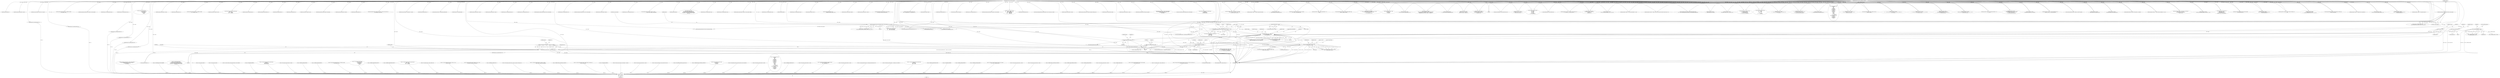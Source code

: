 digraph "0_heimdal_b1e699103f08d6a0ca46a122193c9da65f6cf837_0@API" {
"1000459" [label="(Call,ret = krb5_decrypt_ticket(context, t, &uukey->key, &adtkt, 0))"];
"1000461" [label="(Call,krb5_decrypt_ticket(context, t, &uukey->key, &adtkt, 0))"];
"1000435" [label="(Call,hdb_enctype2key(context, &uu->entry, NULL,\n\t\t\t      t->enc_part.etype, &uukey))"];
"1000419" [label="(Call,krb5_free_principal(context, p))"];
"1000410" [label="(Call,_kdc_db_fetch(context, config, p,\n\t\t\t    HDB_F_GET_KRBTGT, kvno_ptr,\n\t\t\t    NULL, &uu))"];
"1000379" [label="(Call,_krb5_principalname2krb5_principal(context, &p, t->sname, t->realm))"];
"1000240" [label="(Call,krb5_principal_get_comp_string(context, krbtgt->entry.principal, 1))"];
"1000230" [label="(Call,krb5_principal_get_realm(context, krbtgt->entry.principal))"];
"1000134" [label="(MethodParameterIn,krb5_context context)"];
"1000364" [label="(Call,get_krbtgt_realm(&t->sname))"];
"1000135" [label="(MethodParameterIn,krb5_kdc_configuration *config)"];
"1000325" [label="(Call,*kvno_ptr = NULL)"];
"1000404" [label="(Call,kvno_ptr = &second_kvno)"];
"1000330" [label="(Call,b->additional_tickets == NULL)"];
"1000352" [label="(Call,t = &b->additional_tickets->val[0])"];
"1000281" [label="(Call,memset(&adtkt, 0, sizeof(adtkt)))"];
"1002338" [label="(Return,return ret;)"];
"1000830" [label="(Call,krb5_unparse_name(context, sp, &spn))"];
"1000334" [label="(Identifier,NULL)"];
"1000441" [label="(Identifier,NULL)"];
"1000744" [label="(Call,krb5_free_principal(context, sp))"];
"1001656" [label="(Call,ret = _krb5_pac_sign(context, p, ticket->ticket.authtime,\n\t\t\t\t\t s4u2self_impersonated_client->entry.principal,\n\t\t\t\t\t ekey, &tkey_sign->key,\n\t\t\t\t\t &rspac))"];
"1001735" [label="(Call,kdc_log(context, config, 0, \"s4u2self %s impersonating %s to \"\n\t\t    \"service %s %s\", cpn, tpn, spn, str))"];
"1002285" [label="(Call,krb5_free_keyblock_contents(context, &sessionkey))"];
"1000581" [label="(Call,ret == HDB_ERR_NOT_FOUND_HERE)"];
"1000585" [label="(Call,kdc_log(context, config, 5, \"target %s does not have secrets at this KDC, need to proxy\", sp))"];
"1001331" [label="(Call,check_PAC(context, config, cp, NULL,\n\t\t    client, server, krbtgt,\n\t\t    &tkey_check->key,\n\t\t    ekey, &tkey_sign->key,\n\t\t    tgt, &rspac, &signedpath))"];
"1002009" [label="(Call,kdc_log(context, config, 0,\n\t\t    \"Verify delegated PAC failed to %s for client\"\n\t\t    \"%s (%s) as %s from %s with %s\",\n\t\t    spn, cpn, dpn, tpn, from, msg))"];
"1000436" [label="(Identifier,context)"];
"1000325" [label="(Call,*kvno_ptr = NULL)"];
"1001362" [label="(Call,kdc_log(context, config, 0,\n\t\t\"Verify PAC failed for %s (%s) from %s with %s\",\n\t\tspn, cpn, from, msg))"];
"1001908" [label="(Call,krb5_unparse_name(context, dp, &dpn))"];
"1002324" [label="(Call,krb5_free_principal(context, sp))"];
"1001017" [label="(Call,_kdc_get_preferred_key(context, config, server, spn,\n\t\t\t\t\t NULL, &skey))"];
"1001750" [label="(Call,b->additional_tickets != NULL)"];
"1000976" [label="(Call,ret = _kdc_find_etype(context,\n\t\t\t\t  krb5_principal_is_krbtgt(context, sp) ?\n\t\t\t\t  config->tgt_use_strongest_session_key :\n\t\t\t\t  config->svc_use_strongest_session_key, FALSE,\n\t\t\t\t  server, b->etype.val, b->etype.len, &etype,\n\t\t\t\t  NULL))"];
"1000392" [label="(Identifier,t)"];
"1001060" [label="(Call,hdb_enctype2key(context, &krbtgt->entry, NULL, /* XXX use the right kvno! */\n\t\t\t  krbtgt_etype, &tkey_check))"];
"1000615" [label="(Call,ret = krb5_enomem(context))"];
"1002340" [label="(MethodReturn,RET)"];
"1001950" [label="(Call,kdc_log(context, config, 0,\n\t\t    \"constrained delegation from %s (%s) as %s to %s not allowed\",\n\t\t    cpn, dpn, tpn, spn))"];
"1000739" [label="(Call,ret = krb5_enomem(context))"];
"1000435" [label="(Call,hdb_enctype2key(context, &uu->entry, NULL,\n\t\t\t      t->enc_part.etype, &uukey))"];
"1000134" [label="(MethodParameterIn,krb5_context context)"];
"1001396" [label="(Call,kdc_log(context, config, 0,\n\t\t\"KRB5SignedPath check failed for %s (%s) from %s with %s\",\n\t\tspn, cpn, from, msg))"];
"1001462" [label="(Call,ret = _krb5_s4u2self_to_checksumdata(context, &self, &datack))"];
"1002045" [label="(Call,kdc_log(context, config, 0,\n\t\t    \"KRB5SignedPath check from service %s failed \"\n\t\t    \"for delegation to %s for client %s (%s)\"\n\t\t    \"from %s failed with %s\",\n\t\t    spn, tpn, dpn, cpn, from, msg))"];
"1000404" [label="(Call,kvno_ptr = &second_kvno)"];
"1002078" [label="(Call,kdc_log(context, config, 0, \"constrained delegation for %s \"\n\t\t\"from %s (%s) to %s\", tpn, cpn, dpn, spn))"];
"1000289" [label="(Identifier,rspac)"];
"1000873" [label="(Call,ret == HDB_ERR_NOENTRY)"];
"1000346" [label="(Call,kdc_log(context, config, 0,\n\t\t    \"No second ticket present in request\"))"];
"1002168" [label="(Call,krb5_crypto_init(context, &sessionkey, 0, &crypto))"];
"1002335" [label="(Call,free_EncTicketPart(&adtkt))"];
"1000315" [label="(Block,)"];
"1000627" [label="(Call,krb5_free_principal(context, sp))"];
"1000284" [label="(Literal,0)"];
"1000776" [label="(Call,need_referral(context, config, &b->kdc_options, sp, &realms))"];
"1001866" [label="(Call,ret = _krb5_principalname2krb5_principal(context,\n\t\t\t\t\t\t &tp,\n\t\t\t\t\t\t adtkt.cname,\n\t\t\t\t\t\t adtkt.crealm))"];
"1000332" [label="(Identifier,b)"];
"1002306" [label="(Call,_kdc_free_ent(context, s4u2self_impersonated_client))"];
"1001906" [label="(Call,ret = krb5_unparse_name(context, dp, &dpn))"];
"1001320" [label="(Call,kdc_log(context, config, 1, \"Client not found in database: %s\", msg))"];
"1000231" [label="(Identifier,context)"];
"1000285" [label="(Call,sizeof(adtkt))"];
"1000331" [label="(Call,b->additional_tickets)"];
"1001702" [label="(Call,kdc_log(context, config, 0, \"S4U2Self: %s is not allowed \"\n\t\t\t\"to impersonate to service \"\n\t\t\t\"(tried for user %s to service %s)\",\n\t\t\tcpn, tpn, spn))"];
"1000343" [label="(Call,ret = KRB5KDC_ERR_BADOPTION)"];
"1000955" [label="(Call,krb5_clear_error_message(context))"];
"1000338" [label="(Identifier,b)"];
"1002006" [label="(Call,krb5_get_error_message(context, ret))"];
"1000148" [label="(Block,)"];
"1001781" [label="(Call,ret = KRB5KDC_ERR_BADOPTION)"];
"1000635" [label="(Call,krb5_make_principal(context, &sp, r, KRB5_TGS_NAME,\n\t\t\t\t  ref_realm, NULL))"];
"1000460" [label="(Identifier,ret)"];
"1001326" [label="(Call,krb5_free_error_message(context, msg))"];
"1001543" [label="(Call,kdc_log(context, config, 0,\n\t\t\t\"krb5_verify_checksum failed for S4U2Self: %s\", msg))"];
"1000633" [label="(Call,ret = krb5_make_principal(context, &sp, r, KRB5_TGS_NAME,\n\t\t\t\t  ref_realm, NULL))"];
"1001977" [label="(Call,check_PAC(context, config, tp, dp,\n\t\t\tclient, server, krbtgt,\n\t\t\t&clientkey->key,\n\t\t\tekey, &tkey_sign->key,\n\t\t\t&adtkt, &rspac, &ad_signedpath))"];
"1001079" [label="(Call,ret = krb5_make_principal(context,\n                              &krbtgt_out_principal,\n                              our_realm,\n                              KRB5_TGS_NAME,\n                              our_realm,\n                              NULL))"];
"1000957" [label="(Call,ret = KRB5KDC_ERR_ETYPE_NOSUPP)"];
"1001393" [label="(Call,krb5_get_error_message(context, ret))"];
"1001940" [label="(Call,check_constrained_delegation(context, config, clientdb,\n\t\t\t\t\t   client, server, sp))"];
"1001893" [label="(Call,_krb5_principalname2krb5_principal(context,\n\t\t\t\t\t\t &dp,\n\t\t\t\t\t\t t->sname,\n\t\t\t\t\t\t t->realm))"];
"1001081" [label="(Call,krb5_make_principal(context,\n                              &krbtgt_out_principal,\n                              our_realm,\n                              KRB5_TGS_NAME,\n                              our_realm,\n                              NULL))"];
"1001092" [label="(Call,kdc_log(context, config, 0,\n                \"Failed to make krbtgt principal name object for \"\n                \"authz-data signatures\"))"];
"1001490" [label="(Call,krb5_get_error_message(context, ret))"];
"1001839" [label="(Call,ret = KRB5KDC_ERR_ETYPE_NOSUPP)"];
"1001553" [label="(Call,ret = _krb5_principalname2krb5_principal(context,\n\t\t\t\t\t\t     &tp,\n\t\t\t\t\t\t     self.name,\n\t\t\t\t\t\t     self.realm))"];
"1000381" [label="(Call,&p)"];
"1000813" [label="(Call,krb5_make_principal(context, &sp, r, KRB5_TGS_NAME,\n\t\t\t\t    realms[0], NULL))"];
"1000477" [label="(Call,ret = verify_flags(context, config, &adtkt, spn))"];
"1001858" [label="(Call,kdc_log(context, config, 0,\n\t\t    \"failed to decrypt ticket for \"\n\t\t    \"constrained delegation from %s to %s \", cpn, spn))"];
"1001216" [label="(Call,_kdc_get_preferred_key(context, config, krbtgt_out, krbtgt_out_n,\n\t\t\t\t NULL, &tkey_sign))"];
"1002191" [label="(Call,krb5_crypto_destroy(context, crypto))"];
"1001015" [label="(Call,ret = _kdc_get_preferred_key(context, config, server, spn,\n\t\t\t\t\t NULL, &skey))"];
"1001555" [label="(Call,_krb5_principalname2krb5_principal(context,\n\t\t\t\t\t\t     &tp,\n\t\t\t\t\t\t     self.name,\n\t\t\t\t\t\t     self.realm))"];
"1001537" [label="(Call,krb5_get_error_message(context, ret))"];
"1001233" [label="(Call,ret = hdb_enctype2key(context, &krbtgt_out->entry, NULL,\n\t\t\t  tkey_sign->key.keytype, &tkey_sign))"];
"1000981" [label="(Call,krb5_principal_is_krbtgt(context, sp))"];
"1001295" [label="(Call,krb5_principal_get_realm(context, cp))"];
"1001210" [label="(Call,ret = KRB5KRB_AP_ERR_NOT_US)"];
"1002315" [label="(Call,krb5_free_principal(context, tp))"];
"1000807" [label="(Call,krb5_free_principal(context, sp))"];
"1002149" [label="(Call,kdc_log(context, config, 0, \"Request from wrong address\"))"];
"1000352" [label="(Call,t = &b->additional_tickets->val[0])"];
"1001528" [label="(Call,krb5_crypto_destroy(context, crypto))"];
"1002338" [label="(Return,return ret;)"];
"1000471" [label="(Call,_kdc_free_ent(context, uu))"];
"1000499" [label="(Call,_krb5_principalname2krb5_principal(context, &sp, *s, r))"];
"1000528" [label="(Call,krb5_unparse_name(context, cp, &cpn))"];
"1000370" [label="(Call,kdc_log(context, config, 0,\n\t\t    \"Additional ticket is not a ticket-granting ticket\"))"];
"1001008" [label="(Call,kdc_log(context, config, 0,\n\t\t\t\"Server (%s) has no support for etypes\", spn))"];
"1001116" [label="(Call,_kdc_db_fetch(context, config, krbtgt_out_principal,\n\t\t\tHDB_F_GET_KRBTGT, NULL, NULL, &krbtgt_out))"];
"1001573" [label="(Call,krb5_unparse_name(context, tp, &tpn))"];
"1000354" [label="(Call,&b->additional_tickets->val[0])"];
"1000869" [label="(Call,krb5_free_error_message(context, msg))"];
"1001108" [label="(Call,kdc_log(context, config, 0,\n                \"Failed to make krbtgt principal name object for \"\n                \"authz-data signatures\"))"];
"1001549" [label="(Call,krb5_free_error_message(context, msg))"];
"1001050" [label="(Call,krb5_generate_random_keyblock(context, etype, &sessionkey))"];
"1002127" [label="(Call,kdc_log(context, config, 0, \"Inconsistent request.\"))"];
"1002197" [label="(Call,kdc_log(context, config, 0,\n\t\t    \"Failed building server referral\"))"];
"1000472" [label="(Identifier,context)"];
"1000416" [label="(Identifier,NULL)"];
"1000717" [label="(Call,kdc_log(context, config, 5, \"krbtgt from %s via %s for \"\n                        \"realm %s not found, trying %s\", tgt->crealm,\n                        our_realm, req_rlm, new_rlm))"];
"1001317" [label="(Call,krb5_get_error_message(context, ret))"];
"1001165" [label="(Call,krb5_principal_get_realm(context, server->entry.principal))"];
"1001456" [label="(Call,kdc_log(context, config, 0, \"Failed to decode PA-S4U2Self\"))"];
"1000850" [label="(Call,krb5_free_host_realm(context, realms))"];
"1001405" [label="(Call,krb5_free_error_message(context, msg))"];
"1001098" [label="(Call,ret = krb5_unparse_name(context, krbtgt_out_principal, &krbtgt_out_n))"];
"1000686" [label="(Call,ret = _krb5_find_capath(context, tgt->crealm, our_realm,\n                                        req_rlm, TRUE, &capath, &num_capath))"];
"1000353" [label="(Identifier,t)"];
"1001305" [label="(Call,ret = KRB5KDC_ERR_C_PRINCIPAL_UNKNOWN)"];
"1000367" [label="(Identifier,t)"];
"1000464" [label="(Call,&uukey->key)"];
"1001804" [label="(Call,hdb_enctype2key(context, &client->entry,\n\t\t\t      hdb_kvno2keys(context, &client->entry,\n\t\t\t\t\t    t->enc_part.kvno ? * t->enc_part.kvno : 0),\n\t\t\t      t->enc_part.etype, &clientkey))"];
"1001214" [label="(Call,ret = _kdc_get_preferred_key(context, config, krbtgt_out, krbtgt_out_n,\n\t\t\t\t NULL, &tkey_sign))"];
"1001252" [label="(Call,kdc_log(context, config, 0,\n\t\t    \"Failed to find key for krbtgt PAC signature\"))"];
"1000688" [label="(Call,_krb5_find_capath(context, tgt->crealm, our_realm,\n                                        req_rlm, TRUE, &capath, &num_capath))"];
"1000232" [label="(Call,krbtgt->entry.principal)"];
"1001684" [label="(Call,kdc_log(context, config, 0, \"PAC signing failed for -- %s\",\n\t\t\t\ttpn))"];
"1000741" [label="(Call,krb5_enomem(context))"];
"1000978" [label="(Call,_kdc_find_etype(context,\n\t\t\t\t  krb5_principal_is_krbtgt(context, sp) ?\n\t\t\t\t  config->tgt_use_strongest_session_key :\n\t\t\t\t  config->svc_use_strongest_session_key, FALSE,\n\t\t\t\t  server, b->etype.val, b->etype.len, &etype,\n\t\t\t\t  NULL))"];
"1000426" [label="(Call,ret == HDB_ERR_NOENTRY)"];
"1001143" [label="(Call,kdc_log(context, config, 0,\n\t\t\"No such principal %s (needed for authz-data signature keys) \"\n\t\t\"while processing TGS-REQ for service %s with krbtg %s\",\n\t\tkrbtgt_out_n, spn, (ret == 0) ? ktpn : \"<unknown>\"))"];
"1001371" [label="(Call,krb5_free_error_message(context, msg))"];
"1000463" [label="(Identifier,t)"];
"1002166" [label="(Call,ret = krb5_crypto_init(context, &sessionkey, 0, &crypto))"];
"1001693" [label="(Call,check_s4u2self(context, config, clientdb, client, sp))"];
"1000468" [label="(Call,&adtkt)"];
"1000526" [label="(Call,ret = krb5_unparse_name(context, cp, &cpn))"];
"1001630" [label="(Call,krb5_free_error_message(context, msg))"];
"1000282" [label="(Call,&adtkt)"];
"1001962" [label="(Call,verify_flags(context, config, &adtkt, tpn))"];
"1001691" [label="(Call,ret = check_s4u2self(context, config, clientdb, client, sp))"];
"1002208" [label="(Call,ret = add_METHOD_DATA(&enc_pa_data, &pa))"];
"1001499" [label="(Call,kdc_log(context, config, 0, \"krb5_crypto_init failed: %s\", msg))"];
"1000412" [label="(Identifier,config)"];
"1000876" [label="(Call,ret = KRB5KDC_ERR_S_PRINCIPAL_UNKNOWN)"];
"1000423" [label="(Identifier,ret)"];
"1000419" [label="(Call,krb5_free_principal(context, p))"];
"1000558" [label="(Call,kdc_log(context, config, 0,\n\t\t\"TGS-REQ %s from %s for %s\", cpn, from, spn))"];
"1001184" [label="(Call,krb5_unparse_name(context, krbtgt_out->entry.principal, &ktpn))"];
"1000379" [label="(Call,_krb5_principalname2krb5_principal(context, &p, t->sname, t->realm))"];
"1000363" [label="(Call,!get_krbtgt_realm(&t->sname))"];
"1000420" [label="(Identifier,context)"];
"1001784" [label="(Call,kdc_log(context, config, 0,\n\t\t    \"Constrained delegation done on service ticket %s/%s\",\n\t\t    cpn, spn))"];
"1001845" [label="(Call,krb5_decrypt_ticket(context, t, &clientkey->key, &adtkt, 0))"];
"1000281" [label="(Call,memset(&adtkt, 0, sizeof(adtkt)))"];
"1001623" [label="(Call,kdc_log(context, config, 1,\n\t\t\t    \"S2U4Self principal to impersonate %s not found in database: %s\",\n\t\t\t    tpn, msg))"];
"1002087" [label="(Call,ret = kdc_check_flags(context, config,\n\t\t\t  client, cpn,\n\t\t\t  server, spn,\n\t\t\t  FALSE))"];
"1002042" [label="(Call,krb5_get_error_message(context, ret))"];
"1000326" [label="(Identifier,kvno_ptr)"];
"1001048" [label="(Call,ret = krb5_generate_random_keyblock(context, etype, &sessionkey))"];
"1001571" [label="(Call,ret = krb5_unparse_name(context, tp, &tpn))"];
"1000247" [label="(Literal,1)"];
"1000380" [label="(Identifier,context)"];
"1001644" [label="(Call,kdc_log(context, config, 0, \"PAC generation failed for -- %s\",\n\t\t\t    tpn))"];
"1000240" [label="(Call,krb5_principal_get_comp_string(context, krbtgt->entry.principal, 1))"];
"1002056" [label="(Call,krb5_free_error_message(context, msg))"];
"1000414" [label="(Identifier,HDB_F_GET_KRBTGT)"];
"1002229" [label="(Call,ret = tgs_make_reply(context,\n\t\t\t config,\n\t\t\t b,\n\t\t\t tp,\n\t\t\t tgt,\n\t\t\t replykey,\n\t\t\t rk_is_subkey,\n\t\t\t ekey,\n\t\t\t &sessionkey,\n\t\t\t kvno,\n\t\t\t *auth_data,\n\t\t\t server,\n\t\t\t rsp,\n \t\t\t spn,\n \t\t\t client,\n \t\t\t cp,\n                         tgt_realm,\n \t\t\t krbtgt_out,\n \t\t\t tkey_sign->key.keytype,\n \t\t\t spp,\n\t\t\t &rspac,\n\t\t\t &enc_pa_data,\n\t\t\t e_text,\n\t\t\t reply))"];
"1001158" [label="(Call,ret = KRB5KRB_AP_ERR_NOT_US)"];
"1000617" [label="(Call,krb5_enomem(context))"];
"1000242" [label="(Call,krbtgt->entry.principal)"];
"1000569" [label="(Call,_kdc_db_fetch(context, config, sp, HDB_F_GET_SERVER | flags,\n\t\t\tNULL, NULL, &server))"];
"1000470" [label="(Literal,0)"];
"1001505" [label="(Call,krb5_free_error_message(context, msg))"];
"1002296" [label="(Call,_kdc_free_ent(context, server))"];
"1002160" [label="(Call,kdc_log(context, config, 0,\n\t\t\"Adding server referral to %s\", ref_realm))"];
"1002138" [label="(Call,_kdc_check_addresses(context, config, tgt->caddr, from_addr))"];
"1000750" [label="(Call,krb5_make_principal(context, &sp, r,\n                                    KRB5_TGS_NAME, ref_realm, NULL))"];
"1000854" [label="(Call,krb5_free_host_realm(context, realms))"];
"1000417" [label="(Call,&uu)"];
"1000506" [label="(Call,ret = krb5_unparse_name(context, sp, &spn))"];
"1001260" [label="(Call,_kdc_db_fetch(context, config, cp, HDB_F_GET_CLIENT | flags,\n\t\t\tNULL, &clientdb, &client))"];
"1002339" [label="(Identifier,ret)"];
"1000327" [label="(Identifier,NULL)"];
"1002089" [label="(Call,kdc_check_flags(context, config,\n\t\t\t  client, cpn,\n\t\t\t  server, spn,\n\t\t\t  FALSE))"];
"1001437" [label="(Call,ret = decode_PA_S4U2Self(sdata->padata_value.data,\n\t\t\t\t     sdata->padata_value.length,\n\t\t\t\t     &self, NULL))"];
"1001193" [label="(Call,kdc_log(context, config, 0,\n\t\t\"Request with wrong krbtgt: %s\",\n\t\t(ret == 0) ? ktpn : \"<unknown>\"))"];
"1000765" [label="(Call,krb5_unparse_name(context, sp, &spn))"];
"1001235" [label="(Call,hdb_enctype2key(context, &krbtgt_out->entry, NULL,\n\t\t\t  tkey_sign->key.keytype, &tkey_sign))"];
"1000452" [label="(Call,_kdc_free_ent(context, uu))"];
"1001134" [label="(Call,krb5_unparse_name(context, krbtgt->entry.principal, &ktpn))"];
"1002026" [label="(Call,check_KRB5SignedPath(context,\n\t\t\t\t   config,\n\t\t\t\t   krbtgt,\n\t\t\t\t   cp,\n\t\t\t\t   &adtkt,\n\t\t\t\t   NULL,\n\t\t\t\t   &ad_signedpath))"];
"1000409" [label="(Identifier,ret)"];
"1000651" [label="(Call,ret = krb5_unparse_name(context, sp, &spn))"];
"1000459" [label="(Call,ret = krb5_decrypt_ticket(context, t, &uukey->key, &adtkt, 0))"];
"1000862" [label="(Call,kdc_log(context, config, 0,\n\t\t\"Server not found in database: %s: %s\", spn, msg))"];
"1001634" [label="(Call,ret = _kdc_pac_generate(context, s4u2self_impersonated_client, &p))"];
"1001810" [label="(Call,hdb_kvno2keys(context, &client->entry,\n\t\t\t\t\t    t->enc_part.kvno ? * t->enc_part.kvno : 0))"];
"1002301" [label="(Call,_kdc_free_ent(context, client))"];
"1002318" [label="(Call,krb5_free_principal(context, cp))"];
"1002291" [label="(Call,_kdc_free_ent(context, krbtgt_out))"];
"1001843" [label="(Call,ret = krb5_decrypt_ticket(context, t, &clientkey->key, &adtkt, 0))"];
"1000859" [label="(Call,krb5_get_error_message(context, ret))"];
"1000406" [label="(Call,&second_kvno)"];
"1000386" [label="(Call,t->realm)"];
"1001377" [label="(Call,check_KRB5SignedPath(context,\n\t\t\t       config,\n\t\t\t       krbtgt,\n\t\t\t       cp,\n\t\t\t       tgt,\n\t\t\t       &spp,\n\t\t\t       &signedpath))"];
"1001891" [label="(Call,ret = _krb5_principalname2krb5_principal(context,\n\t\t\t\t\t\t &dp,\n\t\t\t\t\t\t t->sname,\n\t\t\t\t\t\t t->realm))"];
"1001227" [label="(Call,kdc_log(context, config, 0,\n\t\t    \"Failed to find key for krbtgt PAC signature\"))"];
"1001172" [label="(Call,krb5_principal_get_realm(context, krbtgt_out->entry.principal))"];
"1001073" [label="(Call,kdc_log(context, config, 0,\n\t\t    \"Failed to find key for krbtgt PAC check\"))"];
"1001511" [label="(Call,krb5_verify_checksum(context,\n\t\t\t\t       crypto,\n\t\t\t\t       KRB5_KU_OTHER_CKSUM,\n\t\t\t\t       datack.data,\n\t\t\t\t       datack.length,\n\t\t\t\t       &self.cksum))"];
"1001308" [label="(Call,kdc_log(context, config, 1, \"Client no longer in database: %s\",\n\t\t    cpn))"];
"1002321" [label="(Call,krb5_free_principal(context, dp))"];
"1000516" [label="(Call,_krb5_principalname2krb5_principal(context, &cp, tgt->cname, tgt->crealm))"];
"1001883" [label="(Call,krb5_unparse_name(context, tp, &tpn))"];
"1000447" [label="(Call,&uukey)"];
"1002180" [label="(Call,build_server_referral(context, config, crypto, ref_realm,\n\t\t\t\t    NULL, s, &pa.padata_value))"];
"1000455" [label="(Call,ret = KRB5KDC_ERR_ETYPE_NOSUPP)"];
"1001028" [label="(Call,kdc_log(context, config, 0,\n\t\t\t\"Server (%s) has no supported etypes\", spn))"];
"1001302" [label="(Call,ret == HDB_ERR_NOENTRY)"];
"1000408" [label="(Call,ret = _kdc_db_fetch(context, config, p,\n\t\t\t    HDB_F_GET_KRBTGT, kvno_ptr,\n\t\t\t    NULL, &uu))"];
"1002064" [label="(Call,ret = KRB5KDC_ERR_BADOPTION)"];
"1000479" [label="(Call,verify_flags(context, config, &adtkt, spn))"];
"1000462" [label="(Identifier,context)"];
"1001620" [label="(Call,krb5_get_error_message(context, ret))"];
"1000437" [label="(Call,&uu->entry)"];
"1001100" [label="(Call,krb5_unparse_name(context, krbtgt_out_principal, &krbtgt_out_n))"];
"1000838" [label="(Call,krb5_free_host_realm(context, realms))"];
"1000230" [label="(Call,krb5_principal_get_realm(context, krbtgt->entry.principal))"];
"1000364" [label="(Call,get_krbtgt_realm(&t->sname))"];
"1000395" [label="(Block,)"];
"1000461" [label="(Call,krb5_decrypt_ticket(context, t, &uukey->key, &adtkt, 0))"];
"1000798" [label="(Call,kdc_log(context, config, 5,\n\t\t\t\"Returning a referral to realm %s for \"\n\t\t\t\"server %s that was not found\",\n\t\t\trealms[0], spn))"];
"1000548" [label="(Call,kdc_log(context, config, 0,\n\t\t\"TGS-REQ %s from %s for %s [%s]\",\n\t\tcpn, from, spn, opt_str))"];
"1002114" [label="(Call,krb5_principal_compare(context,\n\t\t\t       krbtgt->entry.principal,\n\t\t\t       server->entry.principal))"];
"1000413" [label="(Identifier,p)"];
"1000653" [label="(Call,krb5_unparse_name(context, sp, &spn))"];
"1000411" [label="(Identifier,context)"];
"1000620" [label="(Call,kdc_log(context, config, 5,\n\t\t\"Returning a referral to realm %s for \"\n\t\t\"server %s.\",\n\t\tref_realm, spn))"];
"1002327" [label="(Call,krb5_free_principal(context, krbtgt_out_principal))"];
"1000241" [label="(Identifier,context)"];
"1001658" [label="(Call,_krb5_pac_sign(context, p, ticket->ticket.authtime,\n\t\t\t\t\t s4u2self_impersonated_client->entry.principal,\n\t\t\t\t\t ekey, &tkey_sign->key,\n\t\t\t\t\t &rspac))"];
"1002146" [label="(Call,ret = KRB5KRB_AP_ERR_BADADDR)"];
"1001464" [label="(Call,_krb5_s4u2self_to_checksumdata(context, &self, &datack))"];
"1000433" [label="(Call,ret = hdb_enctype2key(context, &uu->entry, NULL,\n\t\t\t      t->enc_part.etype, &uukey))"];
"1000442" [label="(Call,t->enc_part.etype)"];
"1001595" [label="(Call,_kdc_db_fetch(context, config, tp, HDB_F_GET_CLIENT | flags,\n\t\t\t\t    NULL, &s4u2self_impersonated_clientdb, &s4u2self_impersonated_client))"];
"1002178" [label="(Call,ret = build_server_referral(context, config, crypto, ref_realm,\n\t\t\t\t    NULL, s, &pa.padata_value))"];
"1001359" [label="(Call,krb5_get_error_message(context, ret))"];
"1000410" [label="(Call,_kdc_db_fetch(context, config, p,\n\t\t\t    HDB_F_GET_KRBTGT, kvno_ptr,\n\t\t\t    NULL, &uu))"];
"1000763" [label="(Call,ret = krb5_unparse_name(context, sp, &spn))"];
"1000135" [label="(MethodParameterIn,krb5_kdc_configuration *config)"];
"1001881" [label="(Call,ret = krb5_unparse_name(context, tp, &tpn))"];
"1000429" [label="(Call,ret = KRB5KDC_ERR_S_PRINCIPAL_UNKNOWN)"];
"1001868" [label="(Call,_krb5_principalname2krb5_principal(context,\n\t\t\t\t\t\t &tp,\n\t\t\t\t\t\t adtkt.cname,\n\t\t\t\t\t\t adtkt.crealm))"];
"1002231" [label="(Call,tgs_make_reply(context,\n\t\t\t config,\n\t\t\t b,\n\t\t\t tp,\n\t\t\t tgt,\n\t\t\t replykey,\n\t\t\t rk_is_subkey,\n\t\t\t ekey,\n\t\t\t &sessionkey,\n\t\t\t kvno,\n\t\t\t *auth_data,\n\t\t\t server,\n\t\t\t rsp,\n \t\t\t spn,\n \t\t\t client,\n \t\t\t cp,\n                         tgt_realm,\n \t\t\t krbtgt_out,\n \t\t\t tkey_sign->key.keytype,\n \t\t\t spp,\n\t\t\t &rspac,\n\t\t\t &enc_pa_data,\n\t\t\t e_text,\n\t\t\t reply))"];
"1002132" [label="(Call,ret = KRB5KDC_ERR_SERVER_NOMATCH)"];
"1000383" [label="(Call,t->sname)"];
"1000415" [label="(Identifier,kvno_ptr)"];
"1000228" [label="(Call,*tgt_realm = /* Realm of TGT issuer */\n        krb5_principal_get_realm(context, krbtgt->entry.principal))"];
"1000421" [label="(Identifier,p)"];
"1001934" [label="(Call,ret = KRB5KDC_ERR_BADOPTION)"];
"1000828" [label="(Call,ret = krb5_unparse_name(context, sp, &spn))"];
"1000329" [label="(Call,b->additional_tickets == NULL ||\n\t   b->additional_tickets->len == 0)"];
"1000365" [label="(Call,&t->sname)"];
"1000330" [label="(Call,b->additional_tickets == NULL)"];
"1001925" [label="(Call,kdc_log(context, config, 0,\n\t\t    \"Missing forwardable flag on ticket for \"\n\t\t    \"constrained delegation from %s (%s) as %s to %s \",\n\t\t    cpn, dpn, tpn, spn))"];
"1000375" [label="(Call,ret = KRB5KDC_ERR_POLICY)"];
"1000405" [label="(Identifier,kvno_ptr)"];
"1001636" [label="(Call,_kdc_pac_generate(context, s4u2self_impersonated_client, &p))"];
"1000238" [label="(Call,*our_realm = /* Realm of this KDC */\n         krb5_principal_get_comp_string(context, krbtgt->entry.principal, 1))"];
"1001938" [label="(Call,ret = check_constrained_delegation(context, config, clientdb,\n\t\t\t\t\t   client, server, sp))"];
"1000950" [label="(Call,kdc_log(context, config, 0,\n\t\t\t\"Addition ticket have not matching etypes\"))"];
"1001678" [label="(Call,krb5_pac_free(context, p))"];
"1002067" [label="(Call,kdc_log(context, config, 0,\n\t\t    \"Ticket not signed with PAC nor SignedPath service %s failed \"\n\t\t    \"for delegation to %s for client %s (%s)\"\n\t\t    \"from %s\",\n\t\t    spn, tpn, dpn, cpn, from))"];
"1000508" [label="(Call,krb5_unparse_name(context, sp, &spn))"];
"1002279" [label="(Call,_krb5_free_capath(context, capath))"];
"1001475" [label="(Call,krb5_crypto_init(context, &tgt->key, 0, &crypto))"];
"1001285" [label="(Call,krb5_principal_get_realm(context, krbtgt_out->entry.principal))"];
"1002020" [label="(Call,krb5_free_error_message(context, msg))"];
"1001960" [label="(Call,ret = verify_flags(context, config, &adtkt, tpn))"];
"1001058" [label="(Call,ret = hdb_enctype2key(context, &krbtgt->entry, NULL, /* XXX use the right kvno! */\n\t\t\t  krbtgt_etype, &tkey_check))"];
"1002223" [label="(Call,kdc_log(context, config, 0,\n\t\t    \"Add server referral METHOD-DATA failed\"))"];
"1000459" -> "1000315"  [label="AST: "];
"1000459" -> "1000461"  [label="CFG: "];
"1000460" -> "1000459"  [label="AST: "];
"1000461" -> "1000459"  [label="AST: "];
"1000472" -> "1000459"  [label="CFG: "];
"1000459" -> "1002340"  [label="DDG: krb5_decrypt_ticket(context, t, &uukey->key, &adtkt, 0)"];
"1000459" -> "1002340"  [label="DDG: ret"];
"1000461" -> "1000459"  [label="DDG: &adtkt"];
"1000461" -> "1000459"  [label="DDG: &uukey->key"];
"1000461" -> "1000459"  [label="DDG: context"];
"1000461" -> "1000459"  [label="DDG: 0"];
"1000461" -> "1000459"  [label="DDG: t"];
"1000459" -> "1002338"  [label="DDG: ret"];
"1000461" -> "1000470"  [label="CFG: "];
"1000462" -> "1000461"  [label="AST: "];
"1000463" -> "1000461"  [label="AST: "];
"1000464" -> "1000461"  [label="AST: "];
"1000468" -> "1000461"  [label="AST: "];
"1000470" -> "1000461"  [label="AST: "];
"1000461" -> "1002340"  [label="DDG: t"];
"1000461" -> "1002340"  [label="DDG: &uukey->key"];
"1000435" -> "1000461"  [label="DDG: context"];
"1000134" -> "1000461"  [label="DDG: context"];
"1000352" -> "1000461"  [label="DDG: t"];
"1000281" -> "1000461"  [label="DDG: &adtkt"];
"1000461" -> "1000471"  [label="DDG: context"];
"1000461" -> "1000479"  [label="DDG: &adtkt"];
"1000461" -> "1002335"  [label="DDG: &adtkt"];
"1000435" -> "1000433"  [label="AST: "];
"1000435" -> "1000447"  [label="CFG: "];
"1000436" -> "1000435"  [label="AST: "];
"1000437" -> "1000435"  [label="AST: "];
"1000441" -> "1000435"  [label="AST: "];
"1000442" -> "1000435"  [label="AST: "];
"1000447" -> "1000435"  [label="AST: "];
"1000433" -> "1000435"  [label="CFG: "];
"1000435" -> "1002340"  [label="DDG: t->enc_part.etype"];
"1000435" -> "1002340"  [label="DDG: &uu->entry"];
"1000435" -> "1002340"  [label="DDG: &uukey"];
"1000435" -> "1002340"  [label="DDG: NULL"];
"1000435" -> "1000433"  [label="DDG: t->enc_part.etype"];
"1000435" -> "1000433"  [label="DDG: NULL"];
"1000435" -> "1000433"  [label="DDG: &uu->entry"];
"1000435" -> "1000433"  [label="DDG: &uukey"];
"1000435" -> "1000433"  [label="DDG: context"];
"1000419" -> "1000435"  [label="DDG: context"];
"1000134" -> "1000435"  [label="DDG: context"];
"1000410" -> "1000435"  [label="DDG: NULL"];
"1000435" -> "1000452"  [label="DDG: context"];
"1000435" -> "1000569"  [label="DDG: NULL"];
"1000435" -> "1001804"  [label="DDG: t->enc_part.etype"];
"1000419" -> "1000315"  [label="AST: "];
"1000419" -> "1000421"  [label="CFG: "];
"1000420" -> "1000419"  [label="AST: "];
"1000421" -> "1000419"  [label="AST: "];
"1000423" -> "1000419"  [label="CFG: "];
"1000419" -> "1002340"  [label="DDG: p"];
"1000419" -> "1002340"  [label="DDG: krb5_free_principal(context, p)"];
"1000410" -> "1000419"  [label="DDG: context"];
"1000410" -> "1000419"  [label="DDG: p"];
"1000134" -> "1000419"  [label="DDG: context"];
"1000419" -> "1002279"  [label="DDG: context"];
"1000410" -> "1000408"  [label="AST: "];
"1000410" -> "1000417"  [label="CFG: "];
"1000411" -> "1000410"  [label="AST: "];
"1000412" -> "1000410"  [label="AST: "];
"1000413" -> "1000410"  [label="AST: "];
"1000414" -> "1000410"  [label="AST: "];
"1000415" -> "1000410"  [label="AST: "];
"1000416" -> "1000410"  [label="AST: "];
"1000417" -> "1000410"  [label="AST: "];
"1000408" -> "1000410"  [label="CFG: "];
"1000410" -> "1002340"  [label="DDG: config"];
"1000410" -> "1002340"  [label="DDG: HDB_F_GET_KRBTGT"];
"1000410" -> "1002340"  [label="DDG: NULL"];
"1000410" -> "1002340"  [label="DDG: kvno_ptr"];
"1000410" -> "1002340"  [label="DDG: &uu"];
"1000410" -> "1000408"  [label="DDG: HDB_F_GET_KRBTGT"];
"1000410" -> "1000408"  [label="DDG: NULL"];
"1000410" -> "1000408"  [label="DDG: kvno_ptr"];
"1000410" -> "1000408"  [label="DDG: &uu"];
"1000410" -> "1000408"  [label="DDG: p"];
"1000410" -> "1000408"  [label="DDG: config"];
"1000410" -> "1000408"  [label="DDG: context"];
"1000379" -> "1000410"  [label="DDG: context"];
"1000134" -> "1000410"  [label="DDG: context"];
"1000135" -> "1000410"  [label="DDG: config"];
"1000325" -> "1000410"  [label="DDG: kvno_ptr"];
"1000404" -> "1000410"  [label="DDG: kvno_ptr"];
"1000330" -> "1000410"  [label="DDG: NULL"];
"1000410" -> "1000479"  [label="DDG: config"];
"1000410" -> "1001116"  [label="DDG: HDB_F_GET_KRBTGT"];
"1000379" -> "1000315"  [label="AST: "];
"1000379" -> "1000386"  [label="CFG: "];
"1000380" -> "1000379"  [label="AST: "];
"1000381" -> "1000379"  [label="AST: "];
"1000383" -> "1000379"  [label="AST: "];
"1000386" -> "1000379"  [label="AST: "];
"1000392" -> "1000379"  [label="CFG: "];
"1000379" -> "1002340"  [label="DDG: t->sname"];
"1000379" -> "1002340"  [label="DDG: _krb5_principalname2krb5_principal(context, &p, t->sname, t->realm)"];
"1000379" -> "1002340"  [label="DDG: t->realm"];
"1000379" -> "1002340"  [label="DDG: &p"];
"1000240" -> "1000379"  [label="DDG: context"];
"1000134" -> "1000379"  [label="DDG: context"];
"1000364" -> "1000379"  [label="DDG: &t->sname"];
"1000379" -> "1001636"  [label="DDG: &p"];
"1000379" -> "1001893"  [label="DDG: t->sname"];
"1000379" -> "1001893"  [label="DDG: t->realm"];
"1000240" -> "1000238"  [label="AST: "];
"1000240" -> "1000247"  [label="CFG: "];
"1000241" -> "1000240"  [label="AST: "];
"1000242" -> "1000240"  [label="AST: "];
"1000247" -> "1000240"  [label="AST: "];
"1000238" -> "1000240"  [label="CFG: "];
"1000240" -> "1002340"  [label="DDG: krbtgt->entry.principal"];
"1000240" -> "1000238"  [label="DDG: context"];
"1000240" -> "1000238"  [label="DDG: krbtgt->entry.principal"];
"1000240" -> "1000238"  [label="DDG: 1"];
"1000230" -> "1000240"  [label="DDG: context"];
"1000230" -> "1000240"  [label="DDG: krbtgt->entry.principal"];
"1000134" -> "1000240"  [label="DDG: context"];
"1000240" -> "1000346"  [label="DDG: context"];
"1000240" -> "1000370"  [label="DDG: context"];
"1000240" -> "1000499"  [label="DDG: context"];
"1000240" -> "1001134"  [label="DDG: krbtgt->entry.principal"];
"1000240" -> "1002114"  [label="DDG: krbtgt->entry.principal"];
"1000230" -> "1000228"  [label="AST: "];
"1000230" -> "1000232"  [label="CFG: "];
"1000231" -> "1000230"  [label="AST: "];
"1000232" -> "1000230"  [label="AST: "];
"1000228" -> "1000230"  [label="CFG: "];
"1000230" -> "1000228"  [label="DDG: context"];
"1000230" -> "1000228"  [label="DDG: krbtgt->entry.principal"];
"1000134" -> "1000230"  [label="DDG: context"];
"1000134" -> "1000133"  [label="AST: "];
"1000134" -> "1002340"  [label="DDG: context"];
"1000134" -> "1000346"  [label="DDG: context"];
"1000134" -> "1000370"  [label="DDG: context"];
"1000134" -> "1000452"  [label="DDG: context"];
"1000134" -> "1000471"  [label="DDG: context"];
"1000134" -> "1000479"  [label="DDG: context"];
"1000134" -> "1000499"  [label="DDG: context"];
"1000134" -> "1000508"  [label="DDG: context"];
"1000134" -> "1000516"  [label="DDG: context"];
"1000134" -> "1000528"  [label="DDG: context"];
"1000134" -> "1000548"  [label="DDG: context"];
"1000134" -> "1000558"  [label="DDG: context"];
"1000134" -> "1000569"  [label="DDG: context"];
"1000134" -> "1000585"  [label="DDG: context"];
"1000134" -> "1000617"  [label="DDG: context"];
"1000134" -> "1000620"  [label="DDG: context"];
"1000134" -> "1000627"  [label="DDG: context"];
"1000134" -> "1000635"  [label="DDG: context"];
"1000134" -> "1000653"  [label="DDG: context"];
"1000134" -> "1000688"  [label="DDG: context"];
"1000134" -> "1000717"  [label="DDG: context"];
"1000134" -> "1000741"  [label="DDG: context"];
"1000134" -> "1000744"  [label="DDG: context"];
"1000134" -> "1000750"  [label="DDG: context"];
"1000134" -> "1000765"  [label="DDG: context"];
"1000134" -> "1000776"  [label="DDG: context"];
"1000134" -> "1000798"  [label="DDG: context"];
"1000134" -> "1000807"  [label="DDG: context"];
"1000134" -> "1000813"  [label="DDG: context"];
"1000134" -> "1000830"  [label="DDG: context"];
"1000134" -> "1000838"  [label="DDG: context"];
"1000134" -> "1000850"  [label="DDG: context"];
"1000134" -> "1000854"  [label="DDG: context"];
"1000134" -> "1000859"  [label="DDG: context"];
"1000134" -> "1000862"  [label="DDG: context"];
"1000134" -> "1000869"  [label="DDG: context"];
"1000134" -> "1000950"  [label="DDG: context"];
"1000134" -> "1000955"  [label="DDG: context"];
"1000134" -> "1000978"  [label="DDG: context"];
"1000134" -> "1000981"  [label="DDG: context"];
"1000134" -> "1001008"  [label="DDG: context"];
"1000134" -> "1001017"  [label="DDG: context"];
"1000134" -> "1001028"  [label="DDG: context"];
"1000134" -> "1001050"  [label="DDG: context"];
"1000134" -> "1001060"  [label="DDG: context"];
"1000134" -> "1001073"  [label="DDG: context"];
"1000134" -> "1001081"  [label="DDG: context"];
"1000134" -> "1001092"  [label="DDG: context"];
"1000134" -> "1001100"  [label="DDG: context"];
"1000134" -> "1001108"  [label="DDG: context"];
"1000134" -> "1001116"  [label="DDG: context"];
"1000134" -> "1001134"  [label="DDG: context"];
"1000134" -> "1001143"  [label="DDG: context"];
"1000134" -> "1001165"  [label="DDG: context"];
"1000134" -> "1001172"  [label="DDG: context"];
"1000134" -> "1001184"  [label="DDG: context"];
"1000134" -> "1001193"  [label="DDG: context"];
"1000134" -> "1001216"  [label="DDG: context"];
"1000134" -> "1001227"  [label="DDG: context"];
"1000134" -> "1001235"  [label="DDG: context"];
"1000134" -> "1001252"  [label="DDG: context"];
"1000134" -> "1001260"  [label="DDG: context"];
"1000134" -> "1001285"  [label="DDG: context"];
"1000134" -> "1001295"  [label="DDG: context"];
"1000134" -> "1001308"  [label="DDG: context"];
"1000134" -> "1001317"  [label="DDG: context"];
"1000134" -> "1001320"  [label="DDG: context"];
"1000134" -> "1001326"  [label="DDG: context"];
"1000134" -> "1001331"  [label="DDG: context"];
"1000134" -> "1001359"  [label="DDG: context"];
"1000134" -> "1001362"  [label="DDG: context"];
"1000134" -> "1001371"  [label="DDG: context"];
"1000134" -> "1001377"  [label="DDG: context"];
"1000134" -> "1001393"  [label="DDG: context"];
"1000134" -> "1001396"  [label="DDG: context"];
"1000134" -> "1001405"  [label="DDG: context"];
"1000134" -> "1001456"  [label="DDG: context"];
"1000134" -> "1001464"  [label="DDG: context"];
"1000134" -> "1001475"  [label="DDG: context"];
"1000134" -> "1001490"  [label="DDG: context"];
"1000134" -> "1001499"  [label="DDG: context"];
"1000134" -> "1001505"  [label="DDG: context"];
"1000134" -> "1001511"  [label="DDG: context"];
"1000134" -> "1001528"  [label="DDG: context"];
"1000134" -> "1001537"  [label="DDG: context"];
"1000134" -> "1001543"  [label="DDG: context"];
"1000134" -> "1001549"  [label="DDG: context"];
"1000134" -> "1001555"  [label="DDG: context"];
"1000134" -> "1001573"  [label="DDG: context"];
"1000134" -> "1001595"  [label="DDG: context"];
"1000134" -> "1001620"  [label="DDG: context"];
"1000134" -> "1001623"  [label="DDG: context"];
"1000134" -> "1001630"  [label="DDG: context"];
"1000134" -> "1001636"  [label="DDG: context"];
"1000134" -> "1001644"  [label="DDG: context"];
"1000134" -> "1001658"  [label="DDG: context"];
"1000134" -> "1001678"  [label="DDG: context"];
"1000134" -> "1001684"  [label="DDG: context"];
"1000134" -> "1001693"  [label="DDG: context"];
"1000134" -> "1001702"  [label="DDG: context"];
"1000134" -> "1001735"  [label="DDG: context"];
"1000134" -> "1001784"  [label="DDG: context"];
"1000134" -> "1001804"  [label="DDG: context"];
"1000134" -> "1001810"  [label="DDG: context"];
"1000134" -> "1001845"  [label="DDG: context"];
"1000134" -> "1001858"  [label="DDG: context"];
"1000134" -> "1001868"  [label="DDG: context"];
"1000134" -> "1001883"  [label="DDG: context"];
"1000134" -> "1001893"  [label="DDG: context"];
"1000134" -> "1001908"  [label="DDG: context"];
"1000134" -> "1001925"  [label="DDG: context"];
"1000134" -> "1001940"  [label="DDG: context"];
"1000134" -> "1001950"  [label="DDG: context"];
"1000134" -> "1001962"  [label="DDG: context"];
"1000134" -> "1001977"  [label="DDG: context"];
"1000134" -> "1002006"  [label="DDG: context"];
"1000134" -> "1002009"  [label="DDG: context"];
"1000134" -> "1002020"  [label="DDG: context"];
"1000134" -> "1002026"  [label="DDG: context"];
"1000134" -> "1002042"  [label="DDG: context"];
"1000134" -> "1002045"  [label="DDG: context"];
"1000134" -> "1002056"  [label="DDG: context"];
"1000134" -> "1002067"  [label="DDG: context"];
"1000134" -> "1002078"  [label="DDG: context"];
"1000134" -> "1002089"  [label="DDG: context"];
"1000134" -> "1002114"  [label="DDG: context"];
"1000134" -> "1002127"  [label="DDG: context"];
"1000134" -> "1002138"  [label="DDG: context"];
"1000134" -> "1002149"  [label="DDG: context"];
"1000134" -> "1002160"  [label="DDG: context"];
"1000134" -> "1002168"  [label="DDG: context"];
"1000134" -> "1002180"  [label="DDG: context"];
"1000134" -> "1002191"  [label="DDG: context"];
"1000134" -> "1002197"  [label="DDG: context"];
"1000134" -> "1002223"  [label="DDG: context"];
"1000134" -> "1002231"  [label="DDG: context"];
"1000134" -> "1002279"  [label="DDG: context"];
"1000134" -> "1002285"  [label="DDG: context"];
"1000134" -> "1002291"  [label="DDG: context"];
"1000134" -> "1002296"  [label="DDG: context"];
"1000134" -> "1002301"  [label="DDG: context"];
"1000134" -> "1002306"  [label="DDG: context"];
"1000134" -> "1002315"  [label="DDG: context"];
"1000134" -> "1002318"  [label="DDG: context"];
"1000134" -> "1002321"  [label="DDG: context"];
"1000134" -> "1002324"  [label="DDG: context"];
"1000134" -> "1002327"  [label="DDG: context"];
"1000364" -> "1000363"  [label="AST: "];
"1000364" -> "1000365"  [label="CFG: "];
"1000365" -> "1000364"  [label="AST: "];
"1000363" -> "1000364"  [label="CFG: "];
"1000364" -> "1002340"  [label="DDG: &t->sname"];
"1000364" -> "1000363"  [label="DDG: &t->sname"];
"1000364" -> "1001893"  [label="DDG: &t->sname"];
"1000135" -> "1000133"  [label="AST: "];
"1000135" -> "1002340"  [label="DDG: config"];
"1000135" -> "1000346"  [label="DDG: config"];
"1000135" -> "1000370"  [label="DDG: config"];
"1000135" -> "1000479"  [label="DDG: config"];
"1000135" -> "1000548"  [label="DDG: config"];
"1000135" -> "1000558"  [label="DDG: config"];
"1000135" -> "1000569"  [label="DDG: config"];
"1000135" -> "1000585"  [label="DDG: config"];
"1000135" -> "1000620"  [label="DDG: config"];
"1000135" -> "1000717"  [label="DDG: config"];
"1000135" -> "1000776"  [label="DDG: config"];
"1000135" -> "1000798"  [label="DDG: config"];
"1000135" -> "1000862"  [label="DDG: config"];
"1000135" -> "1000950"  [label="DDG: config"];
"1000135" -> "1001008"  [label="DDG: config"];
"1000135" -> "1001017"  [label="DDG: config"];
"1000135" -> "1001028"  [label="DDG: config"];
"1000135" -> "1001073"  [label="DDG: config"];
"1000135" -> "1001092"  [label="DDG: config"];
"1000135" -> "1001108"  [label="DDG: config"];
"1000135" -> "1001116"  [label="DDG: config"];
"1000135" -> "1001143"  [label="DDG: config"];
"1000135" -> "1001193"  [label="DDG: config"];
"1000135" -> "1001216"  [label="DDG: config"];
"1000135" -> "1001227"  [label="DDG: config"];
"1000135" -> "1001252"  [label="DDG: config"];
"1000135" -> "1001260"  [label="DDG: config"];
"1000135" -> "1001308"  [label="DDG: config"];
"1000135" -> "1001320"  [label="DDG: config"];
"1000135" -> "1001331"  [label="DDG: config"];
"1000135" -> "1001362"  [label="DDG: config"];
"1000135" -> "1001377"  [label="DDG: config"];
"1000135" -> "1001396"  [label="DDG: config"];
"1000135" -> "1001456"  [label="DDG: config"];
"1000135" -> "1001499"  [label="DDG: config"];
"1000135" -> "1001543"  [label="DDG: config"];
"1000135" -> "1001595"  [label="DDG: config"];
"1000135" -> "1001623"  [label="DDG: config"];
"1000135" -> "1001644"  [label="DDG: config"];
"1000135" -> "1001684"  [label="DDG: config"];
"1000135" -> "1001693"  [label="DDG: config"];
"1000135" -> "1001702"  [label="DDG: config"];
"1000135" -> "1001735"  [label="DDG: config"];
"1000135" -> "1001784"  [label="DDG: config"];
"1000135" -> "1001858"  [label="DDG: config"];
"1000135" -> "1001925"  [label="DDG: config"];
"1000135" -> "1001940"  [label="DDG: config"];
"1000135" -> "1001950"  [label="DDG: config"];
"1000135" -> "1001962"  [label="DDG: config"];
"1000135" -> "1001977"  [label="DDG: config"];
"1000135" -> "1002009"  [label="DDG: config"];
"1000135" -> "1002026"  [label="DDG: config"];
"1000135" -> "1002045"  [label="DDG: config"];
"1000135" -> "1002067"  [label="DDG: config"];
"1000135" -> "1002078"  [label="DDG: config"];
"1000135" -> "1002089"  [label="DDG: config"];
"1000135" -> "1002127"  [label="DDG: config"];
"1000135" -> "1002138"  [label="DDG: config"];
"1000135" -> "1002149"  [label="DDG: config"];
"1000135" -> "1002160"  [label="DDG: config"];
"1000135" -> "1002180"  [label="DDG: config"];
"1000135" -> "1002197"  [label="DDG: config"];
"1000135" -> "1002223"  [label="DDG: config"];
"1000135" -> "1002231"  [label="DDG: config"];
"1000325" -> "1000315"  [label="AST: "];
"1000325" -> "1000327"  [label="CFG: "];
"1000326" -> "1000325"  [label="AST: "];
"1000327" -> "1000325"  [label="AST: "];
"1000332" -> "1000325"  [label="CFG: "];
"1000325" -> "1002340"  [label="DDG: kvno_ptr"];
"1000404" -> "1000395"  [label="AST: "];
"1000404" -> "1000406"  [label="CFG: "];
"1000405" -> "1000404"  [label="AST: "];
"1000406" -> "1000404"  [label="AST: "];
"1000409" -> "1000404"  [label="CFG: "];
"1000404" -> "1002340"  [label="DDG: &second_kvno"];
"1000330" -> "1000329"  [label="AST: "];
"1000330" -> "1000334"  [label="CFG: "];
"1000331" -> "1000330"  [label="AST: "];
"1000334" -> "1000330"  [label="AST: "];
"1000338" -> "1000330"  [label="CFG: "];
"1000329" -> "1000330"  [label="CFG: "];
"1000330" -> "1002340"  [label="DDG: NULL"];
"1000330" -> "1002340"  [label="DDG: b->additional_tickets"];
"1000330" -> "1000329"  [label="DDG: b->additional_tickets"];
"1000330" -> "1000329"  [label="DDG: NULL"];
"1000330" -> "1001750"  [label="DDG: b->additional_tickets"];
"1000352" -> "1000315"  [label="AST: "];
"1000352" -> "1000354"  [label="CFG: "];
"1000353" -> "1000352"  [label="AST: "];
"1000354" -> "1000352"  [label="AST: "];
"1000367" -> "1000352"  [label="CFG: "];
"1000352" -> "1002340"  [label="DDG: t"];
"1000352" -> "1002340"  [label="DDG: &b->additional_tickets->val[0]"];
"1000281" -> "1000148"  [label="AST: "];
"1000281" -> "1000285"  [label="CFG: "];
"1000282" -> "1000281"  [label="AST: "];
"1000284" -> "1000281"  [label="AST: "];
"1000285" -> "1000281"  [label="AST: "];
"1000289" -> "1000281"  [label="CFG: "];
"1000281" -> "1002340"  [label="DDG: memset(&adtkt, 0, sizeof(adtkt))"];
"1000281" -> "1001845"  [label="DDG: &adtkt"];
"1000281" -> "1002335"  [label="DDG: &adtkt"];
"1002338" -> "1000148"  [label="AST: "];
"1002338" -> "1002339"  [label="CFG: "];
"1002339" -> "1002338"  [label="AST: "];
"1002340" -> "1002338"  [label="CFG: "];
"1002338" -> "1002340"  [label="DDG: <RET>"];
"1002339" -> "1002338"  [label="DDG: ret"];
"1000343" -> "1002338"  [label="DDG: ret"];
"1000426" -> "1002338"  [label="DDG: ret"];
"1002064" -> "1002338"  [label="DDG: ret"];
"1001015" -> "1002338"  [label="DDG: ret"];
"1001934" -> "1002338"  [label="DDG: ret"];
"1000686" -> "1002338"  [label="DDG: ret"];
"1000763" -> "1002338"  [label="DDG: ret"];
"1001058" -> "1002338"  [label="DDG: ret"];
"1002006" -> "1002338"  [label="DDG: ret"];
"1001906" -> "1002338"  [label="DDG: ret"];
"1002132" -> "1002338"  [label="DDG: ret"];
"1000375" -> "1002338"  [label="DDG: ret"];
"1001048" -> "1002338"  [label="DDG: ret"];
"1001462" -> "1002338"  [label="DDG: ret"];
"1001214" -> "1002338"  [label="DDG: ret"];
"1002178" -> "1002338"  [label="DDG: ret"];
"1001781" -> "1002338"  [label="DDG: ret"];
"1000828" -> "1002338"  [label="DDG: ret"];
"1000873" -> "1002338"  [label="DDG: ret"];
"1001098" -> "1002338"  [label="DDG: ret"];
"1001079" -> "1002338"  [label="DDG: ret"];
"1000506" -> "1002338"  [label="DDG: ret"];
"1002146" -> "1002338"  [label="DDG: ret"];
"1002087" -> "1002338"  [label="DDG: ret"];
"1000615" -> "1002338"  [label="DDG: ret"];
"1001490" -> "1002338"  [label="DDG: ret"];
"1000651" -> "1002338"  [label="DDG: ret"];
"1001210" -> "1002338"  [label="DDG: ret"];
"1000976" -> "1002338"  [label="DDG: ret"];
"1002042" -> "1002338"  [label="DDG: ret"];
"1001571" -> "1002338"  [label="DDG: ret"];
"1001553" -> "1002338"  [label="DDG: ret"];
"1000957" -> "1002338"  [label="DDG: ret"];
"1000739" -> "1002338"  [label="DDG: ret"];
"1001839" -> "1002338"  [label="DDG: ret"];
"1000581" -> "1002338"  [label="DDG: ret"];
"1001537" -> "1002338"  [label="DDG: ret"];
"1001634" -> "1002338"  [label="DDG: ret"];
"1001437" -> "1002338"  [label="DDG: ret"];
"1001158" -> "1002338"  [label="DDG: ret"];
"1001881" -> "1002338"  [label="DDG: ret"];
"1002208" -> "1002338"  [label="DDG: ret"];
"1002166" -> "1002338"  [label="DDG: ret"];
"1000526" -> "1002338"  [label="DDG: ret"];
"1001359" -> "1002338"  [label="DDG: ret"];
"1002229" -> "1002338"  [label="DDG: ret"];
"1001866" -> "1002338"  [label="DDG: ret"];
"1001891" -> "1002338"  [label="DDG: ret"];
"1001960" -> "1002338"  [label="DDG: ret"];
"1001938" -> "1002338"  [label="DDG: ret"];
"1001393" -> "1002338"  [label="DDG: ret"];
"1000429" -> "1002338"  [label="DDG: ret"];
"1000477" -> "1002338"  [label="DDG: ret"];
"1000633" -> "1002338"  [label="DDG: ret"];
"1001691" -> "1002338"  [label="DDG: ret"];
"1001233" -> "1002338"  [label="DDG: ret"];
"1001305" -> "1002338"  [label="DDG: ret"];
"1001620" -> "1002338"  [label="DDG: ret"];
"1000876" -> "1002338"  [label="DDG: ret"];
"1000455" -> "1002338"  [label="DDG: ret"];
"1001843" -> "1002338"  [label="DDG: ret"];
"1001302" -> "1002338"  [label="DDG: ret"];
"1001656" -> "1002338"  [label="DDG: ret"];
}
